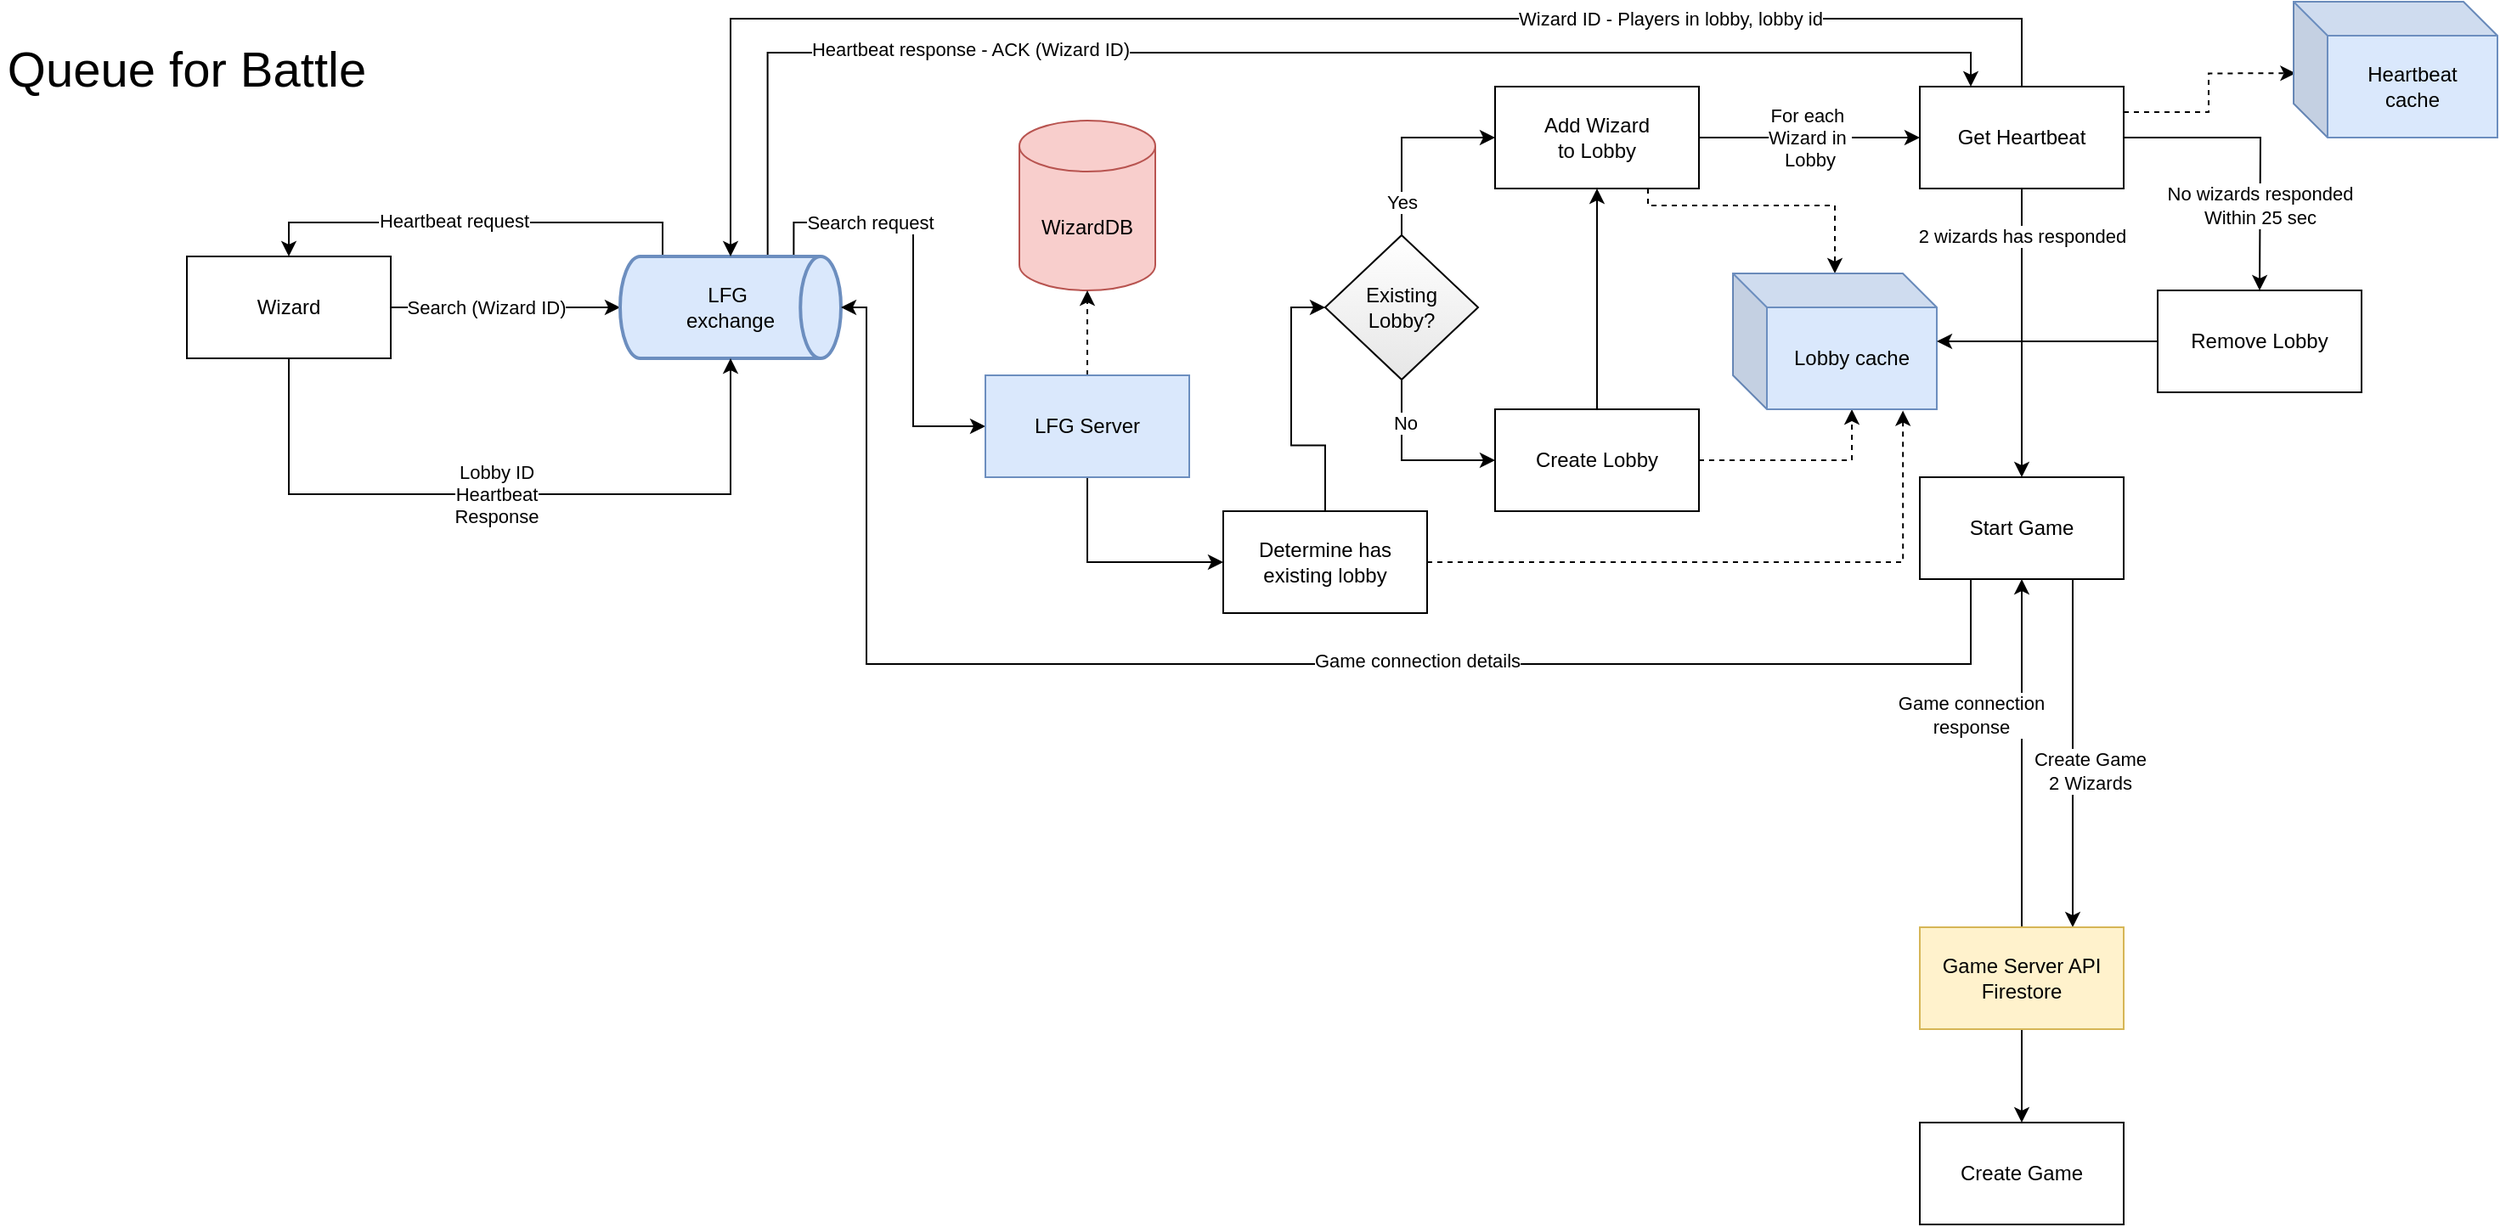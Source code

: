 <mxfile version="14.3.0" type="github">
  <diagram id="UbCPcvhUC4N1hX7AJckq" name="Page-1">
    <mxGraphModel dx="1854" dy="1103" grid="1" gridSize="10" guides="1" tooltips="1" connect="1" arrows="1" fold="1" page="1" pageScale="1" pageWidth="1654" pageHeight="1169" math="0" shadow="0">
      <root>
        <mxCell id="0" />
        <mxCell id="1" parent="0" />
        <mxCell id="wzo7vh88ep_ksWhKX13a-1" value="WizardDB" style="shape=cylinder3;whiteSpace=wrap;html=1;boundedLbl=1;backgroundOutline=1;size=15;fillColor=#f8cecc;strokeColor=#b85450;" vertex="1" parent="1">
          <mxGeometry x="660" y="80" width="80" height="100" as="geometry" />
        </mxCell>
        <mxCell id="wzo7vh88ep_ksWhKX13a-3" value="Wizard" style="rounded=0;whiteSpace=wrap;html=1;" vertex="1" parent="1">
          <mxGeometry x="170" y="160" width="120" height="60" as="geometry" />
        </mxCell>
        <mxCell id="wzo7vh88ep_ksWhKX13a-5" value="" style="endArrow=classic;html=1;exitX=1;exitY=0.5;exitDx=0;exitDy=0;edgeStyle=orthogonalEdgeStyle;rounded=0;entryX=0;entryY=0.5;entryDx=0;entryDy=0;entryPerimeter=0;" edge="1" parent="1" source="wzo7vh88ep_ksWhKX13a-3" target="wzo7vh88ep_ksWhKX13a-8">
          <mxGeometry width="50" height="50" relative="1" as="geometry">
            <mxPoint x="340" y="270" as="sourcePoint" />
            <mxPoint x="365" y="145" as="targetPoint" />
          </mxGeometry>
        </mxCell>
        <mxCell id="wzo7vh88ep_ksWhKX13a-9" value="Search (Wizard ID)" style="edgeLabel;html=1;align=center;verticalAlign=middle;resizable=0;points=[];" vertex="1" connectable="0" parent="wzo7vh88ep_ksWhKX13a-5">
          <mxGeometry x="-0.478" y="2" relative="1" as="geometry">
            <mxPoint x="21" y="2" as="offset" />
          </mxGeometry>
        </mxCell>
        <mxCell id="wzo7vh88ep_ksWhKX13a-34" style="edgeStyle=orthogonalEdgeStyle;rounded=0;orthogonalLoop=1;jettySize=auto;html=1;entryX=0.5;entryY=0;entryDx=0;entryDy=0;exitX=0.202;exitY=-0.005;exitDx=0;exitDy=0;exitPerimeter=0;" edge="1" parent="1" source="wzo7vh88ep_ksWhKX13a-8" target="wzo7vh88ep_ksWhKX13a-3">
          <mxGeometry relative="1" as="geometry">
            <Array as="points">
              <mxPoint x="450" y="160" />
              <mxPoint x="450" y="140" />
              <mxPoint x="230" y="140" />
            </Array>
          </mxGeometry>
        </mxCell>
        <mxCell id="wzo7vh88ep_ksWhKX13a-35" value="Heartbeat request" style="edgeLabel;html=1;align=center;verticalAlign=middle;resizable=0;points=[];" vertex="1" connectable="0" parent="wzo7vh88ep_ksWhKX13a-34">
          <mxGeometry x="0.103" y="-1" relative="1" as="geometry">
            <mxPoint as="offset" />
          </mxGeometry>
        </mxCell>
        <mxCell id="wzo7vh88ep_ksWhKX13a-50" style="edgeStyle=orthogonalEdgeStyle;rounded=0;orthogonalLoop=1;jettySize=auto;html=1;entryX=0;entryY=0.5;entryDx=0;entryDy=0;exitX=0.786;exitY=0.004;exitDx=0;exitDy=0;exitPerimeter=0;" edge="1" parent="1" source="wzo7vh88ep_ksWhKX13a-8" target="wzo7vh88ep_ksWhKX13a-15">
          <mxGeometry relative="1" as="geometry" />
        </mxCell>
        <mxCell id="wzo7vh88ep_ksWhKX13a-55" value="Search request" style="edgeLabel;html=1;align=center;verticalAlign=middle;resizable=0;points=[];" vertex="1" connectable="0" parent="wzo7vh88ep_ksWhKX13a-50">
          <mxGeometry x="-0.491" relative="1" as="geometry">
            <mxPoint as="offset" />
          </mxGeometry>
        </mxCell>
        <mxCell id="wzo7vh88ep_ksWhKX13a-52" style="edgeStyle=orthogonalEdgeStyle;rounded=0;orthogonalLoop=1;jettySize=auto;html=1;exitX=0.668;exitY=0.004;exitDx=0;exitDy=0;exitPerimeter=0;entryX=0.25;entryY=0;entryDx=0;entryDy=0;" edge="1" parent="1" source="wzo7vh88ep_ksWhKX13a-8" target="wzo7vh88ep_ksWhKX13a-32">
          <mxGeometry relative="1" as="geometry">
            <mxPoint x="570" y="70" as="targetPoint" />
          </mxGeometry>
        </mxCell>
        <mxCell id="wzo7vh88ep_ksWhKX13a-53" value="Heartbeat response - ACK (Wizard ID)" style="edgeLabel;html=1;align=center;verticalAlign=middle;resizable=0;points=[];" vertex="1" connectable="0" parent="wzo7vh88ep_ksWhKX13a-52">
          <mxGeometry x="-0.472" y="2" relative="1" as="geometry">
            <mxPoint x="14.89" as="offset" />
          </mxGeometry>
        </mxCell>
        <mxCell id="wzo7vh88ep_ksWhKX13a-8" value="LFG&amp;nbsp;&lt;br&gt;exchange" style="strokeWidth=2;html=1;shape=mxgraph.flowchart.direct_data;whiteSpace=wrap;fillColor=#dae8fc;strokeColor=#6c8ebf;" vertex="1" parent="1">
          <mxGeometry x="425" y="160" width="130" height="60" as="geometry" />
        </mxCell>
        <mxCell id="wzo7vh88ep_ksWhKX13a-20" style="edgeStyle=orthogonalEdgeStyle;rounded=0;orthogonalLoop=1;jettySize=auto;html=1;entryX=0;entryY=0.5;entryDx=0;entryDy=0;exitX=0.5;exitY=1;exitDx=0;exitDy=0;" edge="1" parent="1" source="wzo7vh88ep_ksWhKX13a-15" target="wzo7vh88ep_ksWhKX13a-56">
          <mxGeometry relative="1" as="geometry" />
        </mxCell>
        <mxCell id="wzo7vh88ep_ksWhKX13a-25" style="edgeStyle=orthogonalEdgeStyle;rounded=0;orthogonalLoop=1;jettySize=auto;html=1;entryX=0.5;entryY=1;entryDx=0;entryDy=0;entryPerimeter=0;dashed=1;" edge="1" parent="1" source="wzo7vh88ep_ksWhKX13a-15" target="wzo7vh88ep_ksWhKX13a-1">
          <mxGeometry relative="1" as="geometry">
            <mxPoint x="740" y="290" as="targetPoint" />
          </mxGeometry>
        </mxCell>
        <mxCell id="wzo7vh88ep_ksWhKX13a-15" value="LFG Server" style="rounded=0;whiteSpace=wrap;html=1;fillColor=#dae8fc;strokeColor=#6c8ebf;" vertex="1" parent="1">
          <mxGeometry x="640" y="230" width="120" height="60" as="geometry" />
        </mxCell>
        <mxCell id="wzo7vh88ep_ksWhKX13a-45" style="edgeStyle=orthogonalEdgeStyle;rounded=0;orthogonalLoop=1;jettySize=auto;html=1;entryX=0;entryY=0;entryDx=70;entryDy=80;entryPerimeter=0;dashed=1;" edge="1" parent="1" source="wzo7vh88ep_ksWhKX13a-16" target="wzo7vh88ep_ksWhKX13a-46">
          <mxGeometry relative="1" as="geometry">
            <mxPoint x="1120" y="220" as="targetPoint" />
          </mxGeometry>
        </mxCell>
        <mxCell id="wzo7vh88ep_ksWhKX13a-62" style="edgeStyle=orthogonalEdgeStyle;rounded=0;orthogonalLoop=1;jettySize=auto;html=1;entryX=0.5;entryY=1;entryDx=0;entryDy=0;" edge="1" parent="1" source="wzo7vh88ep_ksWhKX13a-16" target="wzo7vh88ep_ksWhKX13a-17">
          <mxGeometry relative="1" as="geometry" />
        </mxCell>
        <mxCell id="wzo7vh88ep_ksWhKX13a-16" value="Create Lobby" style="rounded=0;whiteSpace=wrap;html=1;" vertex="1" parent="1">
          <mxGeometry x="940" y="250" width="120" height="60" as="geometry" />
        </mxCell>
        <mxCell id="wzo7vh88ep_ksWhKX13a-29" value="For each&amp;nbsp;&lt;br&gt;Wizard in&amp;nbsp;&lt;br&gt;Lobby" style="edgeStyle=orthogonalEdgeStyle;rounded=0;orthogonalLoop=1;jettySize=auto;html=1;entryX=0;entryY=0.5;entryDx=0;entryDy=0;" edge="1" parent="1" source="wzo7vh88ep_ksWhKX13a-17" target="wzo7vh88ep_ksWhKX13a-32">
          <mxGeometry relative="1" as="geometry">
            <mxPoint x="1180" y="90" as="targetPoint" />
          </mxGeometry>
        </mxCell>
        <mxCell id="wzo7vh88ep_ksWhKX13a-47" style="edgeStyle=orthogonalEdgeStyle;rounded=0;orthogonalLoop=1;jettySize=auto;html=1;exitX=0.75;exitY=1;exitDx=0;exitDy=0;dashed=1;" edge="1" parent="1" source="wzo7vh88ep_ksWhKX13a-17" target="wzo7vh88ep_ksWhKX13a-46">
          <mxGeometry relative="1" as="geometry">
            <Array as="points">
              <mxPoint x="1030" y="130" />
              <mxPoint x="1140" y="130" />
            </Array>
          </mxGeometry>
        </mxCell>
        <mxCell id="wzo7vh88ep_ksWhKX13a-17" value="Add Wizard &lt;br&gt;to Lobby" style="rounded=0;whiteSpace=wrap;html=1;" vertex="1" parent="1">
          <mxGeometry x="940" y="60" width="120" height="60" as="geometry" />
        </mxCell>
        <mxCell id="wzo7vh88ep_ksWhKX13a-21" style="edgeStyle=orthogonalEdgeStyle;rounded=0;orthogonalLoop=1;jettySize=auto;html=1;entryX=0;entryY=0.5;entryDx=0;entryDy=0;exitX=0.5;exitY=0;exitDx=0;exitDy=0;" edge="1" parent="1" source="wzo7vh88ep_ksWhKX13a-19" target="wzo7vh88ep_ksWhKX13a-17">
          <mxGeometry relative="1" as="geometry" />
        </mxCell>
        <mxCell id="wzo7vh88ep_ksWhKX13a-23" value="Yes" style="edgeLabel;html=1;align=center;verticalAlign=middle;resizable=0;points=[];" vertex="1" connectable="0" parent="wzo7vh88ep_ksWhKX13a-21">
          <mxGeometry x="-0.641" relative="1" as="geometry">
            <mxPoint as="offset" />
          </mxGeometry>
        </mxCell>
        <mxCell id="wzo7vh88ep_ksWhKX13a-22" style="edgeStyle=orthogonalEdgeStyle;rounded=0;orthogonalLoop=1;jettySize=auto;html=1;entryX=0;entryY=0.5;entryDx=0;entryDy=0;exitX=0.5;exitY=1;exitDx=0;exitDy=0;" edge="1" parent="1" source="wzo7vh88ep_ksWhKX13a-19" target="wzo7vh88ep_ksWhKX13a-16">
          <mxGeometry relative="1" as="geometry" />
        </mxCell>
        <mxCell id="wzo7vh88ep_ksWhKX13a-24" value="No" style="edgeLabel;html=1;align=center;verticalAlign=middle;resizable=0;points=[];" vertex="1" connectable="0" parent="wzo7vh88ep_ksWhKX13a-22">
          <mxGeometry x="-0.509" y="2" relative="1" as="geometry">
            <mxPoint as="offset" />
          </mxGeometry>
        </mxCell>
        <mxCell id="wzo7vh88ep_ksWhKX13a-19" value="Existing &lt;br&gt;Lobby?" style="rhombus;whiteSpace=wrap;html=1;gradientColor=#E6E6E6;" vertex="1" parent="1">
          <mxGeometry x="840" y="147.5" width="90" height="85" as="geometry" />
        </mxCell>
        <mxCell id="wzo7vh88ep_ksWhKX13a-33" style="edgeStyle=orthogonalEdgeStyle;rounded=0;orthogonalLoop=1;jettySize=auto;html=1;entryX=0.5;entryY=0;entryDx=0;entryDy=0;entryPerimeter=0;exitX=0.5;exitY=0;exitDx=0;exitDy=0;" edge="1" parent="1" source="wzo7vh88ep_ksWhKX13a-32" target="wzo7vh88ep_ksWhKX13a-8">
          <mxGeometry relative="1" as="geometry">
            <Array as="points">
              <mxPoint x="1250" y="20" />
              <mxPoint x="490" y="20" />
            </Array>
          </mxGeometry>
        </mxCell>
        <mxCell id="wzo7vh88ep_ksWhKX13a-39" value="Wizard ID - Players in lobby, lobby id" style="edgeLabel;html=1;align=center;verticalAlign=middle;resizable=0;points=[];" vertex="1" connectable="0" parent="wzo7vh88ep_ksWhKX13a-33">
          <mxGeometry x="-0.476" relative="1" as="geometry">
            <mxPoint x="-1" as="offset" />
          </mxGeometry>
        </mxCell>
        <mxCell id="wzo7vh88ep_ksWhKX13a-44" style="edgeStyle=orthogonalEdgeStyle;rounded=0;orthogonalLoop=1;jettySize=auto;html=1;" edge="1" parent="1" source="wzo7vh88ep_ksWhKX13a-32">
          <mxGeometry relative="1" as="geometry">
            <mxPoint x="1250" y="290" as="targetPoint" />
          </mxGeometry>
        </mxCell>
        <mxCell id="wzo7vh88ep_ksWhKX13a-71" value="2 wizards has responded" style="edgeLabel;html=1;align=center;verticalAlign=middle;resizable=0;points=[];" vertex="1" connectable="0" parent="wzo7vh88ep_ksWhKX13a-44">
          <mxGeometry x="-0.671" relative="1" as="geometry">
            <mxPoint as="offset" />
          </mxGeometry>
        </mxCell>
        <mxCell id="wzo7vh88ep_ksWhKX13a-63" style="edgeStyle=orthogonalEdgeStyle;rounded=0;orthogonalLoop=1;jettySize=auto;html=1;" edge="1" parent="1" source="wzo7vh88ep_ksWhKX13a-32">
          <mxGeometry relative="1" as="geometry">
            <mxPoint x="1390" y="180.0" as="targetPoint" />
          </mxGeometry>
        </mxCell>
        <mxCell id="wzo7vh88ep_ksWhKX13a-65" value="No wizards responded&lt;br&gt;Within 25 sec" style="edgeLabel;html=1;align=center;verticalAlign=middle;resizable=0;points=[];" vertex="1" connectable="0" parent="wzo7vh88ep_ksWhKX13a-63">
          <mxGeometry x="-0.531" y="-4" relative="1" as="geometry">
            <mxPoint x="40" y="36" as="offset" />
          </mxGeometry>
        </mxCell>
        <mxCell id="wzo7vh88ep_ksWhKX13a-68" style="edgeStyle=orthogonalEdgeStyle;rounded=0;orthogonalLoop=1;jettySize=auto;html=1;entryX=0.01;entryY=0.527;entryDx=0;entryDy=0;entryPerimeter=0;exitX=1;exitY=0.25;exitDx=0;exitDy=0;dashed=1;" edge="1" parent="1" source="wzo7vh88ep_ksWhKX13a-32" target="wzo7vh88ep_ksWhKX13a-67">
          <mxGeometry relative="1" as="geometry" />
        </mxCell>
        <mxCell id="wzo7vh88ep_ksWhKX13a-32" value="Get Heartbeat" style="rounded=0;whiteSpace=wrap;html=1;" vertex="1" parent="1">
          <mxGeometry x="1190" y="60" width="120" height="60" as="geometry" />
        </mxCell>
        <mxCell id="wzo7vh88ep_ksWhKX13a-42" style="edgeStyle=orthogonalEdgeStyle;rounded=0;orthogonalLoop=1;jettySize=auto;html=1;exitX=0.5;exitY=1;exitDx=0;exitDy=0;entryX=0.5;entryY=1;entryDx=0;entryDy=0;entryPerimeter=0;" edge="1" parent="1" source="wzo7vh88ep_ksWhKX13a-3" target="wzo7vh88ep_ksWhKX13a-8">
          <mxGeometry relative="1" as="geometry">
            <mxPoint x="470" y="380" as="sourcePoint" />
            <mxPoint x="425" y="210" as="targetPoint" />
            <Array as="points">
              <mxPoint x="230" y="300" />
              <mxPoint x="490" y="300" />
            </Array>
          </mxGeometry>
        </mxCell>
        <mxCell id="wzo7vh88ep_ksWhKX13a-43" value="Lobby ID&lt;br&gt;Heartbeat&lt;br&gt;Response" style="edgeLabel;html=1;align=center;verticalAlign=middle;resizable=0;points=[];" vertex="1" connectable="0" parent="wzo7vh88ep_ksWhKX13a-42">
          <mxGeometry x="0.257" y="-2" relative="1" as="geometry">
            <mxPoint x="-62.06" y="-2.0" as="offset" />
          </mxGeometry>
        </mxCell>
        <mxCell id="wzo7vh88ep_ksWhKX13a-46" value="Lobby cache" style="shape=cube;whiteSpace=wrap;html=1;boundedLbl=1;backgroundOutline=1;darkOpacity=0.05;darkOpacity2=0.1;fillColor=#dae8fc;strokeColor=#6c8ebf;" vertex="1" parent="1">
          <mxGeometry x="1080" y="170" width="120" height="80" as="geometry" />
        </mxCell>
        <mxCell id="wzo7vh88ep_ksWhKX13a-74" style="edgeStyle=orthogonalEdgeStyle;rounded=0;orthogonalLoop=1;jettySize=auto;html=1;exitX=0.25;exitY=1;exitDx=0;exitDy=0;" edge="1" parent="1" source="wzo7vh88ep_ksWhKX13a-48" target="wzo7vh88ep_ksWhKX13a-8">
          <mxGeometry relative="1" as="geometry">
            <mxPoint x="690" y="420" as="targetPoint" />
            <mxPoint x="1190" y="390" as="sourcePoint" />
            <Array as="points">
              <mxPoint x="1220" y="400" />
              <mxPoint x="570" y="400" />
              <mxPoint x="570" y="190" />
            </Array>
          </mxGeometry>
        </mxCell>
        <mxCell id="wzo7vh88ep_ksWhKX13a-85" value="Game connection details" style="edgeLabel;html=1;align=center;verticalAlign=middle;resizable=0;points=[];" vertex="1" connectable="0" parent="wzo7vh88ep_ksWhKX13a-74">
          <mxGeometry x="-0.187" y="-2" relative="1" as="geometry">
            <mxPoint as="offset" />
          </mxGeometry>
        </mxCell>
        <mxCell id="wzo7vh88ep_ksWhKX13a-77" style="edgeStyle=orthogonalEdgeStyle;rounded=0;orthogonalLoop=1;jettySize=auto;html=1;exitX=0.75;exitY=1;exitDx=0;exitDy=0;entryX=0.75;entryY=0;entryDx=0;entryDy=0;" edge="1" parent="1" source="wzo7vh88ep_ksWhKX13a-48" target="wzo7vh88ep_ksWhKX13a-73">
          <mxGeometry relative="1" as="geometry">
            <mxPoint x="1280" y="560" as="targetPoint" />
          </mxGeometry>
        </mxCell>
        <mxCell id="wzo7vh88ep_ksWhKX13a-82" value="Create Game&lt;br&gt;2 Wizards" style="edgeLabel;html=1;align=center;verticalAlign=middle;resizable=0;points=[];" vertex="1" connectable="0" parent="wzo7vh88ep_ksWhKX13a-77">
          <mxGeometry x="0.099" y="2" relative="1" as="geometry">
            <mxPoint x="8" as="offset" />
          </mxGeometry>
        </mxCell>
        <mxCell id="wzo7vh88ep_ksWhKX13a-48" value="Start Game" style="rounded=0;whiteSpace=wrap;html=1;" vertex="1" parent="1">
          <mxGeometry x="1190" y="290" width="120" height="60" as="geometry" />
        </mxCell>
        <mxCell id="wzo7vh88ep_ksWhKX13a-57" style="edgeStyle=orthogonalEdgeStyle;rounded=0;orthogonalLoop=1;jettySize=auto;html=1;entryX=0;entryY=0.5;entryDx=0;entryDy=0;" edge="1" parent="1" source="wzo7vh88ep_ksWhKX13a-56" target="wzo7vh88ep_ksWhKX13a-19">
          <mxGeometry relative="1" as="geometry" />
        </mxCell>
        <mxCell id="wzo7vh88ep_ksWhKX13a-58" style="edgeStyle=orthogonalEdgeStyle;rounded=0;orthogonalLoop=1;jettySize=auto;html=1;entryX=0.834;entryY=1.01;entryDx=0;entryDy=0;entryPerimeter=0;dashed=1;" edge="1" parent="1" source="wzo7vh88ep_ksWhKX13a-56" target="wzo7vh88ep_ksWhKX13a-46">
          <mxGeometry relative="1" as="geometry" />
        </mxCell>
        <mxCell id="wzo7vh88ep_ksWhKX13a-56" value="Determine has existing lobby" style="rounded=0;whiteSpace=wrap;html=1;" vertex="1" parent="1">
          <mxGeometry x="780" y="310" width="120" height="60" as="geometry" />
        </mxCell>
        <mxCell id="wzo7vh88ep_ksWhKX13a-66" style="edgeStyle=orthogonalEdgeStyle;rounded=0;orthogonalLoop=1;jettySize=auto;html=1;" edge="1" parent="1" source="wzo7vh88ep_ksWhKX13a-64" target="wzo7vh88ep_ksWhKX13a-46">
          <mxGeometry relative="1" as="geometry" />
        </mxCell>
        <mxCell id="wzo7vh88ep_ksWhKX13a-64" value="Remove Lobby" style="rounded=0;whiteSpace=wrap;html=1;" vertex="1" parent="1">
          <mxGeometry x="1330" y="180" width="120" height="60" as="geometry" />
        </mxCell>
        <mxCell id="wzo7vh88ep_ksWhKX13a-67" value="Heartbeat&lt;br&gt;cache" style="shape=cube;whiteSpace=wrap;html=1;boundedLbl=1;backgroundOutline=1;darkOpacity=0.05;darkOpacity2=0.1;fillColor=#dae8fc;strokeColor=#6c8ebf;" vertex="1" parent="1">
          <mxGeometry x="1410" y="10" width="120" height="80" as="geometry" />
        </mxCell>
        <mxCell id="wzo7vh88ep_ksWhKX13a-83" style="edgeStyle=orthogonalEdgeStyle;rounded=0;orthogonalLoop=1;jettySize=auto;html=1;entryX=0.5;entryY=1;entryDx=0;entryDy=0;" edge="1" parent="1" source="wzo7vh88ep_ksWhKX13a-73" target="wzo7vh88ep_ksWhKX13a-48">
          <mxGeometry relative="1" as="geometry" />
        </mxCell>
        <mxCell id="wzo7vh88ep_ksWhKX13a-84" value="Game connection&lt;br&gt;response" style="edgeLabel;html=1;align=center;verticalAlign=middle;resizable=0;points=[];" vertex="1" connectable="0" parent="wzo7vh88ep_ksWhKX13a-83">
          <mxGeometry x="0.437" y="-3" relative="1" as="geometry">
            <mxPoint x="-33" y="22.59" as="offset" />
          </mxGeometry>
        </mxCell>
        <mxCell id="wzo7vh88ep_ksWhKX13a-94" style="edgeStyle=orthogonalEdgeStyle;rounded=0;orthogonalLoop=1;jettySize=auto;html=1;fontSize=24;" edge="1" parent="1" source="wzo7vh88ep_ksWhKX13a-73" target="wzo7vh88ep_ksWhKX13a-79">
          <mxGeometry relative="1" as="geometry" />
        </mxCell>
        <mxCell id="wzo7vh88ep_ksWhKX13a-73" value="Game Server API&lt;br&gt;Firestore" style="rounded=0;whiteSpace=wrap;html=1;fillColor=#fff2cc;strokeColor=#d6b656;" vertex="1" parent="1">
          <mxGeometry x="1190" y="555" width="120" height="60" as="geometry" />
        </mxCell>
        <mxCell id="wzo7vh88ep_ksWhKX13a-79" value="Create Game" style="rounded=0;whiteSpace=wrap;html=1;" vertex="1" parent="1">
          <mxGeometry x="1190" y="670" width="120" height="60" as="geometry" />
        </mxCell>
        <mxCell id="wzo7vh88ep_ksWhKX13a-92" value="Queue for Battle" style="text;html=1;strokeColor=none;fillColor=none;align=center;verticalAlign=middle;whiteSpace=wrap;rounded=0;fontSize=29;" vertex="1" parent="1">
          <mxGeometry x="60" y="35" width="220" height="30" as="geometry" />
        </mxCell>
      </root>
    </mxGraphModel>
  </diagram>
</mxfile>
